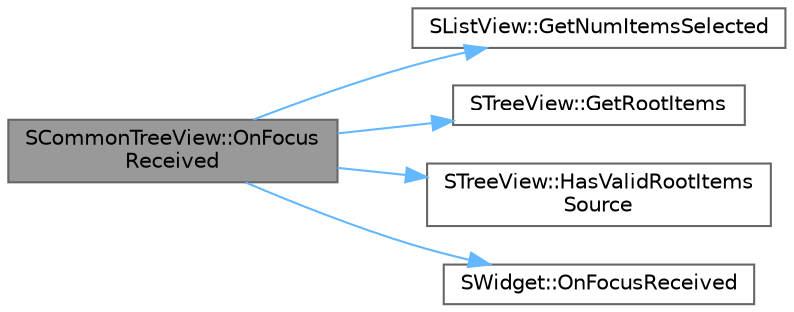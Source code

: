 digraph "SCommonTreeView::OnFocusReceived"
{
 // INTERACTIVE_SVG=YES
 // LATEX_PDF_SIZE
  bgcolor="transparent";
  edge [fontname=Helvetica,fontsize=10,labelfontname=Helvetica,labelfontsize=10];
  node [fontname=Helvetica,fontsize=10,shape=box,height=0.2,width=0.4];
  rankdir="LR";
  Node1 [id="Node000001",label="SCommonTreeView::OnFocus\lReceived",height=0.2,width=0.4,color="gray40", fillcolor="grey60", style="filled", fontcolor="black",tooltip="Called when focus is given to this widget."];
  Node1 -> Node2 [id="edge1_Node000001_Node000002",color="steelblue1",style="solid",tooltip=" "];
  Node2 [id="Node000002",label="SListView::GetNumItemsSelected",height=0.2,width=0.4,color="grey40", fillcolor="white", style="filled",URL="$d1/dc1/classSListView.html#ad5370f6edbff0652bbd3fb35b9964c7f",tooltip="Gets the number of selected items."];
  Node1 -> Node3 [id="edge2_Node000001_Node000003",color="steelblue1",style="solid",tooltip=" "];
  Node3 [id="Node000003",label="STreeView::GetRootItems",height=0.2,width=0.4,color="grey40", fillcolor="white", style="filled",URL="$de/d1d/classSTreeView.html#ac7aa978bd47c02dc0a80a4e3e9c982db",tooltip=" "];
  Node1 -> Node4 [id="edge3_Node000001_Node000004",color="steelblue1",style="solid",tooltip=" "];
  Node4 [id="Node000004",label="STreeView::HasValidRootItems\lSource",height=0.2,width=0.4,color="grey40", fillcolor="white", style="filled",URL="$de/d1d/classSTreeView.html#aa4fdb9f86c13d15362f4b8e45db60d2d",tooltip=" "];
  Node1 -> Node5 [id="edge4_Node000001_Node000005",color="steelblue1",style="solid",tooltip=" "];
  Node5 [id="Node000005",label="SWidget::OnFocusReceived",height=0.2,width=0.4,color="grey40", fillcolor="white", style="filled",URL="$dd/de2/classSWidget.html#a43c7260546fea82327ba871dbd5055d0",tooltip="Called when focus is given to this widget."];
}
